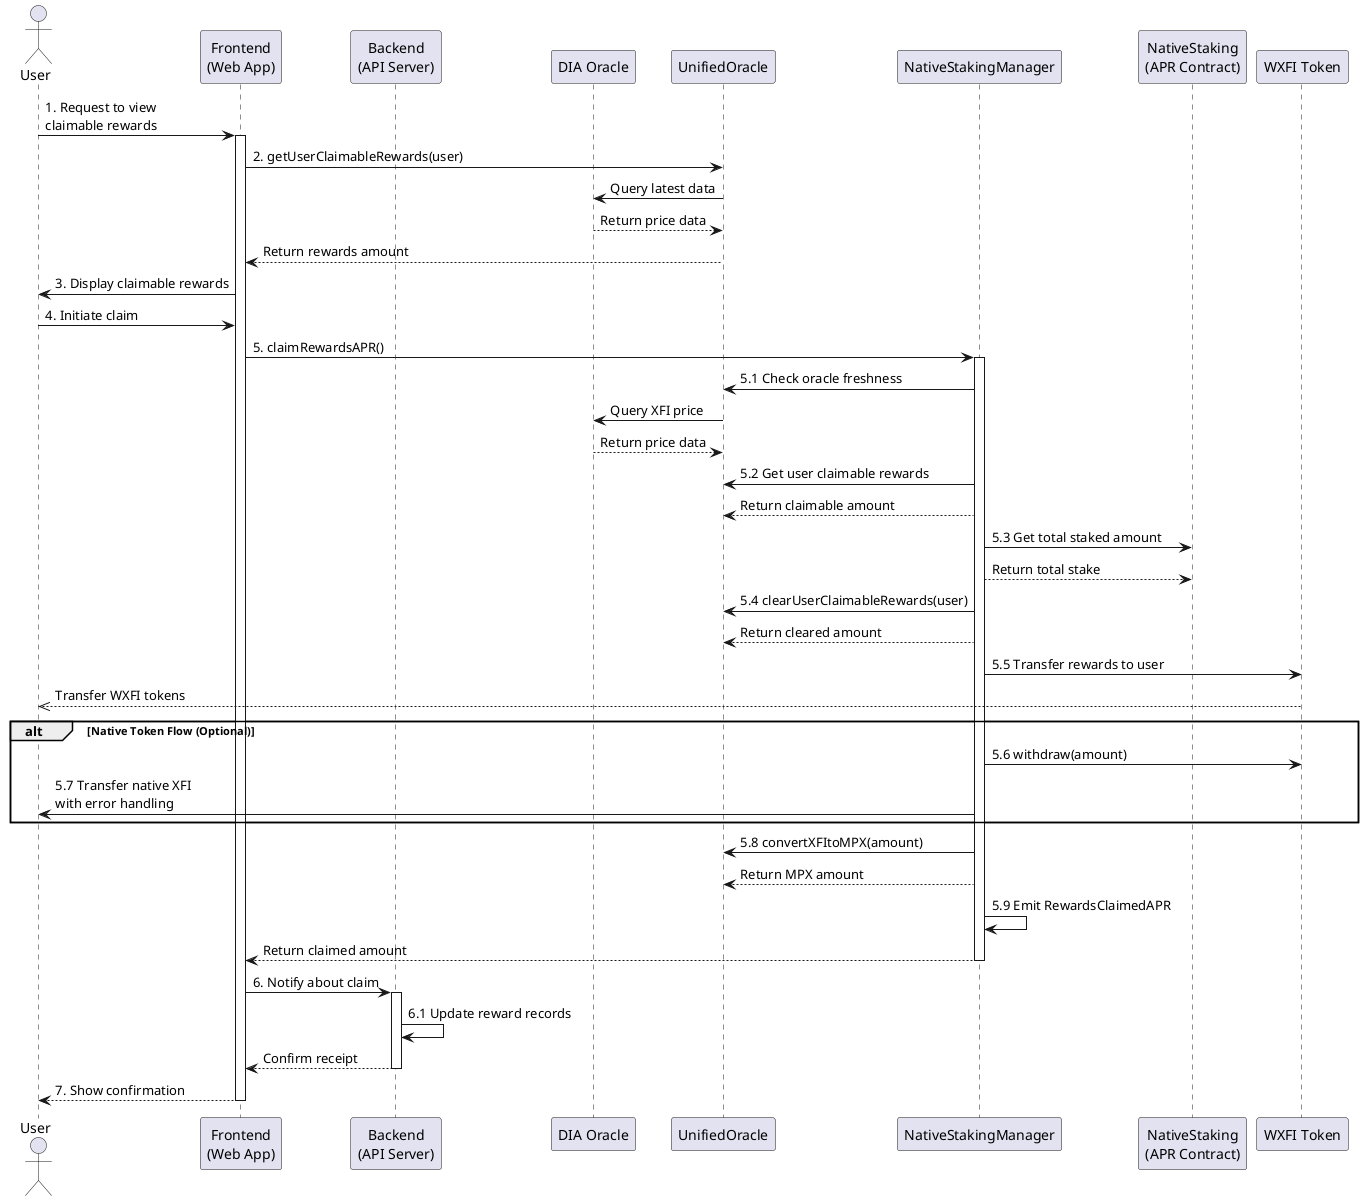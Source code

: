 @startuml Claim Rewards Flow
actor User
participant "Frontend\n(Web App)" as FE
participant "Backend\n(API Server)" as BE
participant "DIA Oracle" as DIA
participant "UnifiedOracle" as UO
participant "NativeStakingManager" as NSM
participant "NativeStaking\n(APR Contract)" as NS
participant "WXFI Token" as WXFI

User -> FE: 1. Request to view\nclaimable rewards
activate FE

FE -> UO: 2. getUserClaimableRewards(user)
UO -> DIA: Query latest data
UO <-- DIA: Return price data
FE <-- UO: Return rewards amount

FE -> User: 3. Display claimable rewards

User -> FE: 4. Initiate claim
FE -> NSM: 5. claimRewardsAPR()
activate NSM

NSM -> UO: 5.1 Check oracle freshness
UO -> DIA: Query XFI price
UO <-- DIA: Return price data

NSM -> UO: 5.2 Get user claimable rewards
UO <-- NSM: Return claimable amount

NSM -> NS: 5.3 Get total staked amount
NS <-- NSM: Return total stake

NSM -> UO: 5.4 clearUserClaimableRewards(user)
UO <-- NSM: Return cleared amount

NSM -> WXFI: 5.5 Transfer rewards to user
WXFI -->> User: Transfer WXFI tokens

alt Native Token Flow (Optional)
  NSM -> WXFI: 5.6 withdraw(amount)
  NSM -> User: 5.7 Transfer native XFI\nwith error handling
end

NSM -> UO: 5.8 convertXFItoMPX(amount)
UO <-- NSM: Return MPX amount

NSM -> NSM: 5.9 Emit RewardsClaimedAPR

FE <-- NSM: Return claimed amount
deactivate NSM

FE -> BE: 6. Notify about claim
activate BE
BE -> BE: 6.1 Update reward records
FE <-- BE: Confirm receipt
deactivate BE

User <-- FE: 7. Show confirmation
deactivate FE

@enduml 